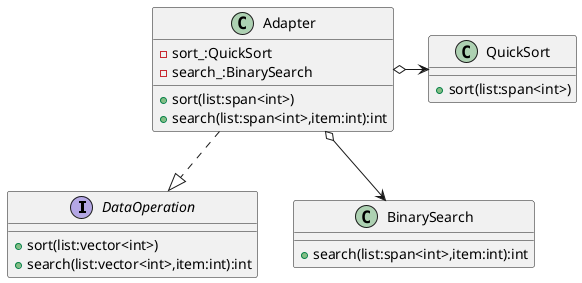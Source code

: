 @startuml
interface DataOperation{
+ sort(list:vector<int>)
+ search(list:vector<int>,item:int):int
}
class Adapter{
- sort_:QuickSort
- search_:BinarySearch
+ sort(list:span<int>)
+ search(list:span<int>,item:int):int
}
class QuickSort{
+ sort(list:span<int>)
}
class BinarySearch{
+ search(list:span<int>,item:int):int
}

Adapter ..|> DataOperation
Adapter o-> QuickSort
Adapter o--> BinarySearch

@enduml